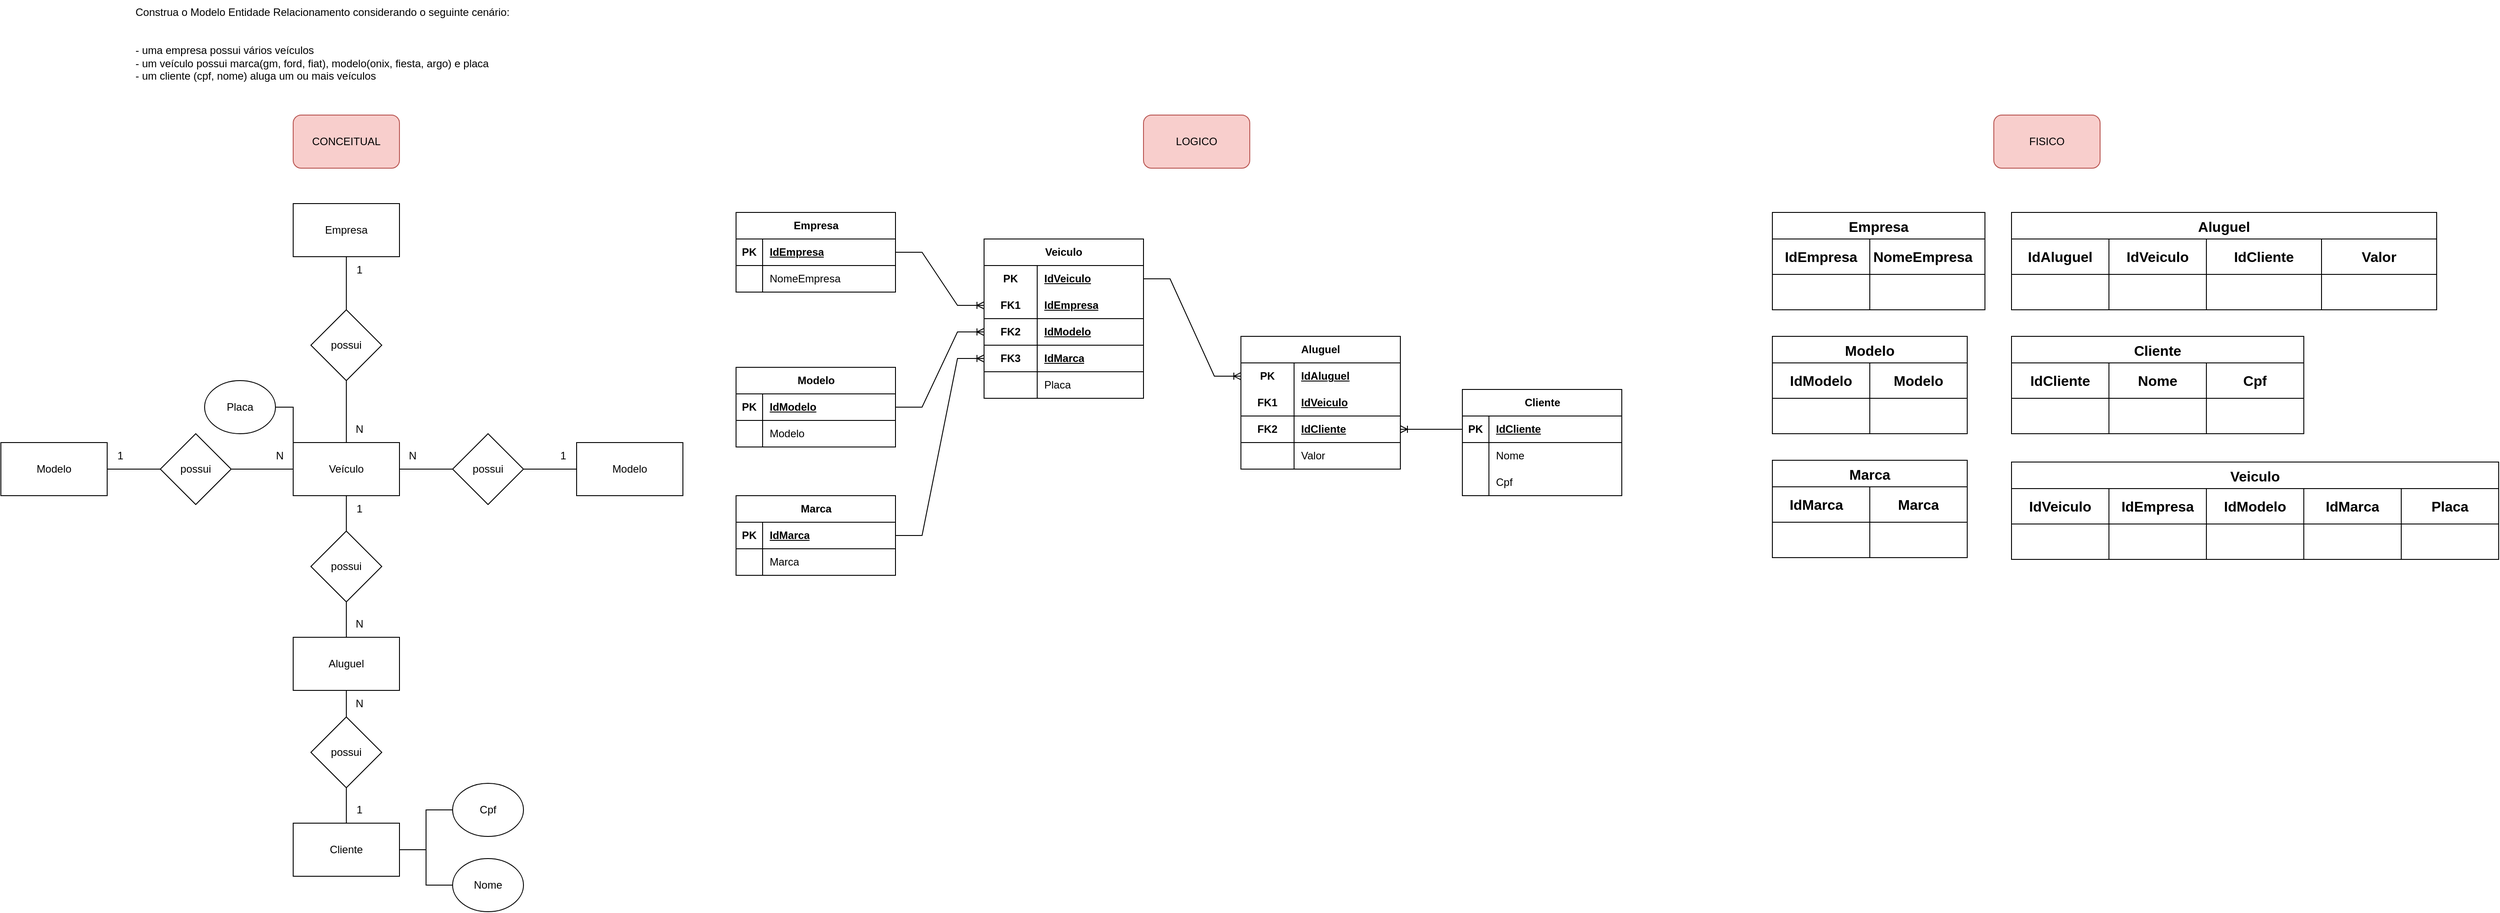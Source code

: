 <mxfile version="21.6.5" type="device">
  <diagram id="YwEFYmRrJtaUXXVNZDWJ" name="Página-1">
    <mxGraphModel dx="1235" dy="2946" grid="1" gridSize="10" guides="1" tooltips="1" connect="1" arrows="1" fold="1" page="1" pageScale="1" pageWidth="827" pageHeight="1169" math="0" shadow="0">
      <root>
        <mxCell id="0" />
        <mxCell id="1" parent="0" />
        <mxCell id="H7TqJ4Lv6YYYcR_X0_IR-1" value="Construa o Modelo Entidade Relacionamento considerando o seguinte cenário:&#xa;&#xa;&#xa;- uma empresa possui vários veículos&#xa;- um veículo possui marca(gm, ford, fiat), modelo(onix, fiesta, argo) e placa&#xa;- um cliente (cpf, nome) aluga um ou mais veículos" style="text;whiteSpace=wrap;" parent="1" vertex="1">
          <mxGeometry x="170" y="-2330" width="460" height="110" as="geometry" />
        </mxCell>
        <mxCell id="H7TqJ4Lv6YYYcR_X0_IR-19" value="" style="edgeStyle=orthogonalEdgeStyle;rounded=0;orthogonalLoop=1;jettySize=auto;html=1;endArrow=none;endFill=0;" parent="1" source="H7TqJ4Lv6YYYcR_X0_IR-2" target="H7TqJ4Lv6YYYcR_X0_IR-4" edge="1">
          <mxGeometry relative="1" as="geometry" />
        </mxCell>
        <mxCell id="H7TqJ4Lv6YYYcR_X0_IR-2" value="Empresa" style="rounded=0;whiteSpace=wrap;html=1;" parent="1" vertex="1">
          <mxGeometry x="350" y="-2100" width="120" height="60" as="geometry" />
        </mxCell>
        <mxCell id="H7TqJ4Lv6YYYcR_X0_IR-14" style="edgeStyle=orthogonalEdgeStyle;rounded=0;orthogonalLoop=1;jettySize=auto;html=1;entryX=1;entryY=0.5;entryDx=0;entryDy=0;exitX=0;exitY=0;exitDx=0;exitDy=0;endArrow=none;endFill=0;" parent="1" source="H7TqJ4Lv6YYYcR_X0_IR-3" target="H7TqJ4Lv6YYYcR_X0_IR-11" edge="1">
          <mxGeometry relative="1" as="geometry" />
        </mxCell>
        <mxCell id="FgQWt0CBLSnY9z16wBJM-8" value="" style="edgeStyle=orthogonalEdgeStyle;rounded=0;orthogonalLoop=1;jettySize=auto;html=1;endArrow=none;endFill=0;" parent="1" source="H7TqJ4Lv6YYYcR_X0_IR-3" target="FgQWt0CBLSnY9z16wBJM-6" edge="1">
          <mxGeometry relative="1" as="geometry" />
        </mxCell>
        <mxCell id="B337qX5yVNSTC_wjLzL2-120" value="" style="edgeStyle=orthogonalEdgeStyle;rounded=0;orthogonalLoop=1;jettySize=auto;html=1;endArrow=none;endFill=0;" parent="1" source="H7TqJ4Lv6YYYcR_X0_IR-3" target="B337qX5yVNSTC_wjLzL2-118" edge="1">
          <mxGeometry relative="1" as="geometry" />
        </mxCell>
        <mxCell id="B337qX5yVNSTC_wjLzL2-125" value="" style="edgeStyle=orthogonalEdgeStyle;rounded=0;orthogonalLoop=1;jettySize=auto;html=1;endArrow=none;endFill=0;" parent="1" source="H7TqJ4Lv6YYYcR_X0_IR-3" target="B337qX5yVNSTC_wjLzL2-124" edge="1">
          <mxGeometry relative="1" as="geometry" />
        </mxCell>
        <mxCell id="H7TqJ4Lv6YYYcR_X0_IR-3" value="Veículo" style="rounded=0;whiteSpace=wrap;html=1;" parent="1" vertex="1">
          <mxGeometry x="350" y="-1830" width="120" height="60" as="geometry" />
        </mxCell>
        <mxCell id="H7TqJ4Lv6YYYcR_X0_IR-25" style="edgeStyle=orthogonalEdgeStyle;rounded=0;orthogonalLoop=1;jettySize=auto;html=1;entryX=0.5;entryY=0;entryDx=0;entryDy=0;endArrow=none;endFill=0;exitX=0.5;exitY=1;exitDx=0;exitDy=0;" parent="1" source="H7TqJ4Lv6YYYcR_X0_IR-4" target="H7TqJ4Lv6YYYcR_X0_IR-3" edge="1">
          <mxGeometry relative="1" as="geometry" />
        </mxCell>
        <mxCell id="H7TqJ4Lv6YYYcR_X0_IR-4" value="possui" style="rhombus;whiteSpace=wrap;html=1;" parent="1" vertex="1">
          <mxGeometry x="370" y="-1980" width="80" height="80" as="geometry" />
        </mxCell>
        <mxCell id="H7TqJ4Lv6YYYcR_X0_IR-20" value="" style="edgeStyle=orthogonalEdgeStyle;rounded=0;orthogonalLoop=1;jettySize=auto;html=1;endArrow=none;endFill=0;entryX=0;entryY=0.5;entryDx=0;entryDy=0;" parent="1" source="H7TqJ4Lv6YYYcR_X0_IR-6" target="H7TqJ4Lv6YYYcR_X0_IR-8" edge="1">
          <mxGeometry relative="1" as="geometry" />
        </mxCell>
        <mxCell id="H7TqJ4Lv6YYYcR_X0_IR-21" style="edgeStyle=orthogonalEdgeStyle;rounded=0;orthogonalLoop=1;jettySize=auto;html=1;entryX=0;entryY=0.5;entryDx=0;entryDy=0;endArrow=none;endFill=0;" parent="1" source="H7TqJ4Lv6YYYcR_X0_IR-6" target="H7TqJ4Lv6YYYcR_X0_IR-7" edge="1">
          <mxGeometry relative="1" as="geometry" />
        </mxCell>
        <mxCell id="H7TqJ4Lv6YYYcR_X0_IR-6" value="Cliente" style="rounded=0;whiteSpace=wrap;html=1;" parent="1" vertex="1">
          <mxGeometry x="350" y="-1400" width="120" height="60" as="geometry" />
        </mxCell>
        <mxCell id="H7TqJ4Lv6YYYcR_X0_IR-7" value="Cpf" style="ellipse;whiteSpace=wrap;html=1;" parent="1" vertex="1">
          <mxGeometry x="530" y="-1445" width="80" height="60" as="geometry" />
        </mxCell>
        <mxCell id="H7TqJ4Lv6YYYcR_X0_IR-8" value="Nome" style="ellipse;whiteSpace=wrap;html=1;" parent="1" vertex="1">
          <mxGeometry x="530" y="-1360" width="80" height="60" as="geometry" />
        </mxCell>
        <mxCell id="H7TqJ4Lv6YYYcR_X0_IR-11" value="Placa" style="ellipse;whiteSpace=wrap;html=1;" parent="1" vertex="1">
          <mxGeometry x="250" y="-1900" width="80" height="60" as="geometry" />
        </mxCell>
        <mxCell id="H7TqJ4Lv6YYYcR_X0_IR-22" value="1" style="text;html=1;strokeColor=none;fillColor=none;align=center;verticalAlign=middle;whiteSpace=wrap;rounded=0;" parent="1" vertex="1">
          <mxGeometry x="410" y="-2040" width="30" height="30" as="geometry" />
        </mxCell>
        <mxCell id="H7TqJ4Lv6YYYcR_X0_IR-27" value="N" style="text;html=1;strokeColor=none;fillColor=none;align=center;verticalAlign=middle;whiteSpace=wrap;rounded=0;" parent="1" vertex="1">
          <mxGeometry x="410" y="-1860" width="30" height="30" as="geometry" />
        </mxCell>
        <mxCell id="5naOOEa1aTkb6s3b9n_I-1" value="CONCEITUAL" style="rounded=1;whiteSpace=wrap;html=1;fillColor=#f8cecc;strokeColor=#b85450;" parent="1" vertex="1">
          <mxGeometry x="350" y="-2200" width="120" height="60" as="geometry" />
        </mxCell>
        <mxCell id="5naOOEa1aTkb6s3b9n_I-2" value="FISICO" style="rounded=1;whiteSpace=wrap;html=1;fillColor=#f8cecc;strokeColor=#b85450;" parent="1" vertex="1">
          <mxGeometry x="2270" y="-2200" width="120" height="60" as="geometry" />
        </mxCell>
        <mxCell id="5naOOEa1aTkb6s3b9n_I-3" value="LOGICO" style="rounded=1;whiteSpace=wrap;html=1;fillColor=#f8cecc;strokeColor=#b85450;" parent="1" vertex="1">
          <mxGeometry x="1310" y="-2200" width="120" height="60" as="geometry" />
        </mxCell>
        <mxCell id="FgQWt0CBLSnY9z16wBJM-10" value="" style="edgeStyle=orthogonalEdgeStyle;rounded=0;orthogonalLoop=1;jettySize=auto;html=1;endArrow=none;endFill=0;" parent="1" source="FgQWt0CBLSnY9z16wBJM-5" target="FgQWt0CBLSnY9z16wBJM-7" edge="1">
          <mxGeometry relative="1" as="geometry" />
        </mxCell>
        <mxCell id="FgQWt0CBLSnY9z16wBJM-5" value="Aluguel" style="rounded=0;whiteSpace=wrap;html=1;" parent="1" vertex="1">
          <mxGeometry x="350" y="-1610" width="120" height="60" as="geometry" />
        </mxCell>
        <mxCell id="FgQWt0CBLSnY9z16wBJM-9" value="" style="edgeStyle=orthogonalEdgeStyle;rounded=0;orthogonalLoop=1;jettySize=auto;html=1;endArrow=none;endFill=0;" parent="1" source="FgQWt0CBLSnY9z16wBJM-6" target="FgQWt0CBLSnY9z16wBJM-5" edge="1">
          <mxGeometry relative="1" as="geometry" />
        </mxCell>
        <mxCell id="FgQWt0CBLSnY9z16wBJM-6" value="possui" style="rhombus;whiteSpace=wrap;html=1;" parent="1" vertex="1">
          <mxGeometry x="370" y="-1730" width="80" height="80" as="geometry" />
        </mxCell>
        <mxCell id="FgQWt0CBLSnY9z16wBJM-11" value="" style="edgeStyle=orthogonalEdgeStyle;rounded=0;orthogonalLoop=1;jettySize=auto;html=1;endArrow=none;endFill=0;" parent="1" source="FgQWt0CBLSnY9z16wBJM-7" target="H7TqJ4Lv6YYYcR_X0_IR-6" edge="1">
          <mxGeometry relative="1" as="geometry" />
        </mxCell>
        <mxCell id="FgQWt0CBLSnY9z16wBJM-7" value="possui" style="rhombus;whiteSpace=wrap;html=1;" parent="1" vertex="1">
          <mxGeometry x="370" y="-1520" width="80" height="80" as="geometry" />
        </mxCell>
        <mxCell id="B337qX5yVNSTC_wjLzL2-2" value="N" style="text;html=1;strokeColor=none;fillColor=none;align=center;verticalAlign=middle;whiteSpace=wrap;rounded=0;" parent="1" vertex="1">
          <mxGeometry x="410" y="-1640" width="30" height="30" as="geometry" />
        </mxCell>
        <mxCell id="B337qX5yVNSTC_wjLzL2-3" value="1" style="text;html=1;strokeColor=none;fillColor=none;align=center;verticalAlign=middle;whiteSpace=wrap;rounded=0;" parent="1" vertex="1">
          <mxGeometry x="410" y="-1770" width="30" height="30" as="geometry" />
        </mxCell>
        <mxCell id="B337qX5yVNSTC_wjLzL2-4" value="N" style="text;html=1;strokeColor=none;fillColor=none;align=center;verticalAlign=middle;whiteSpace=wrap;rounded=0;" parent="1" vertex="1">
          <mxGeometry x="410" y="-1550" width="30" height="30" as="geometry" />
        </mxCell>
        <mxCell id="B337qX5yVNSTC_wjLzL2-5" value="1" style="text;html=1;strokeColor=none;fillColor=none;align=center;verticalAlign=middle;whiteSpace=wrap;rounded=0;" parent="1" vertex="1">
          <mxGeometry x="410" y="-1430" width="30" height="30" as="geometry" />
        </mxCell>
        <mxCell id="B337qX5yVNSTC_wjLzL2-6" value="Empresa" style="shape=table;startSize=30;container=1;collapsible=1;childLayout=tableLayout;fixedRows=1;rowLines=0;fontStyle=1;align=center;resizeLast=1;html=1;" parent="1" vertex="1">
          <mxGeometry x="850" y="-2090" width="180" height="90" as="geometry" />
        </mxCell>
        <mxCell id="B337qX5yVNSTC_wjLzL2-7" value="" style="shape=tableRow;horizontal=0;startSize=0;swimlaneHead=0;swimlaneBody=0;fillColor=none;collapsible=0;dropTarget=0;points=[[0,0.5],[1,0.5]];portConstraint=eastwest;top=0;left=0;right=0;bottom=1;" parent="B337qX5yVNSTC_wjLzL2-6" vertex="1">
          <mxGeometry y="30" width="180" height="30" as="geometry" />
        </mxCell>
        <mxCell id="B337qX5yVNSTC_wjLzL2-8" value="PK" style="shape=partialRectangle;connectable=0;fillColor=none;top=0;left=0;bottom=0;right=0;fontStyle=1;overflow=hidden;whiteSpace=wrap;html=1;" parent="B337qX5yVNSTC_wjLzL2-7" vertex="1">
          <mxGeometry width="30" height="30" as="geometry">
            <mxRectangle width="30" height="30" as="alternateBounds" />
          </mxGeometry>
        </mxCell>
        <mxCell id="B337qX5yVNSTC_wjLzL2-9" value="IdEmpresa" style="shape=partialRectangle;connectable=0;fillColor=none;top=0;left=0;bottom=0;right=0;align=left;spacingLeft=6;fontStyle=5;overflow=hidden;whiteSpace=wrap;html=1;" parent="B337qX5yVNSTC_wjLzL2-7" vertex="1">
          <mxGeometry x="30" width="150" height="30" as="geometry">
            <mxRectangle width="150" height="30" as="alternateBounds" />
          </mxGeometry>
        </mxCell>
        <mxCell id="B337qX5yVNSTC_wjLzL2-10" value="" style="shape=tableRow;horizontal=0;startSize=0;swimlaneHead=0;swimlaneBody=0;fillColor=none;collapsible=0;dropTarget=0;points=[[0,0.5],[1,0.5]];portConstraint=eastwest;top=0;left=0;right=0;bottom=0;" parent="B337qX5yVNSTC_wjLzL2-6" vertex="1">
          <mxGeometry y="60" width="180" height="30" as="geometry" />
        </mxCell>
        <mxCell id="B337qX5yVNSTC_wjLzL2-11" value="" style="shape=partialRectangle;connectable=0;fillColor=none;top=0;left=0;bottom=0;right=0;editable=1;overflow=hidden;whiteSpace=wrap;html=1;" parent="B337qX5yVNSTC_wjLzL2-10" vertex="1">
          <mxGeometry width="30" height="30" as="geometry">
            <mxRectangle width="30" height="30" as="alternateBounds" />
          </mxGeometry>
        </mxCell>
        <mxCell id="B337qX5yVNSTC_wjLzL2-12" value="NomeEmpresa" style="shape=partialRectangle;connectable=0;fillColor=none;top=0;left=0;bottom=0;right=0;align=left;spacingLeft=6;overflow=hidden;whiteSpace=wrap;html=1;" parent="B337qX5yVNSTC_wjLzL2-10" vertex="1">
          <mxGeometry x="30" width="150" height="30" as="geometry">
            <mxRectangle width="150" height="30" as="alternateBounds" />
          </mxGeometry>
        </mxCell>
        <mxCell id="B337qX5yVNSTC_wjLzL2-19" value="Veiculo" style="shape=table;startSize=30;container=1;collapsible=1;childLayout=tableLayout;fixedRows=1;rowLines=0;fontStyle=1;align=center;resizeLast=1;html=1;whiteSpace=wrap;" parent="1" vertex="1">
          <mxGeometry x="1130" y="-2060" width="180" height="180" as="geometry" />
        </mxCell>
        <mxCell id="B337qX5yVNSTC_wjLzL2-20" value="" style="shape=tableRow;horizontal=0;startSize=0;swimlaneHead=0;swimlaneBody=0;fillColor=none;collapsible=0;dropTarget=0;points=[[0,0.5],[1,0.5]];portConstraint=eastwest;top=0;left=0;right=0;bottom=0;html=1;" parent="B337qX5yVNSTC_wjLzL2-19" vertex="1">
          <mxGeometry y="30" width="180" height="30" as="geometry" />
        </mxCell>
        <mxCell id="B337qX5yVNSTC_wjLzL2-21" value="PK" style="shape=partialRectangle;connectable=0;fillColor=none;top=0;left=0;bottom=0;right=0;fontStyle=1;overflow=hidden;html=1;whiteSpace=wrap;" parent="B337qX5yVNSTC_wjLzL2-20" vertex="1">
          <mxGeometry width="60" height="30" as="geometry">
            <mxRectangle width="60" height="30" as="alternateBounds" />
          </mxGeometry>
        </mxCell>
        <mxCell id="B337qX5yVNSTC_wjLzL2-22" value="IdVeiculo" style="shape=partialRectangle;connectable=0;fillColor=none;top=0;left=0;bottom=0;right=0;align=left;spacingLeft=6;fontStyle=5;overflow=hidden;html=1;whiteSpace=wrap;" parent="B337qX5yVNSTC_wjLzL2-20" vertex="1">
          <mxGeometry x="60" width="120" height="30" as="geometry">
            <mxRectangle width="120" height="30" as="alternateBounds" />
          </mxGeometry>
        </mxCell>
        <mxCell id="B337qX5yVNSTC_wjLzL2-23" value="" style="shape=tableRow;horizontal=0;startSize=0;swimlaneHead=0;swimlaneBody=0;fillColor=none;collapsible=0;dropTarget=0;points=[[0,0.5],[1,0.5]];portConstraint=eastwest;top=0;left=0;right=0;bottom=1;html=1;swimlaneLine=1;strokeColor=default;" parent="B337qX5yVNSTC_wjLzL2-19" vertex="1">
          <mxGeometry y="60" width="180" height="30" as="geometry" />
        </mxCell>
        <mxCell id="B337qX5yVNSTC_wjLzL2-24" value="FK1" style="shape=partialRectangle;connectable=0;fillColor=none;top=0;left=0;bottom=0;right=0;fontStyle=1;overflow=hidden;html=1;whiteSpace=wrap;" parent="B337qX5yVNSTC_wjLzL2-23" vertex="1">
          <mxGeometry width="60" height="30" as="geometry">
            <mxRectangle width="60" height="30" as="alternateBounds" />
          </mxGeometry>
        </mxCell>
        <mxCell id="B337qX5yVNSTC_wjLzL2-25" value="IdEmpresa" style="shape=partialRectangle;connectable=0;fillColor=none;top=0;left=0;bottom=0;right=0;align=left;spacingLeft=6;fontStyle=5;overflow=hidden;html=1;whiteSpace=wrap;" parent="B337qX5yVNSTC_wjLzL2-23" vertex="1">
          <mxGeometry x="60" width="120" height="30" as="geometry">
            <mxRectangle width="120" height="30" as="alternateBounds" />
          </mxGeometry>
        </mxCell>
        <mxCell id="B337qX5yVNSTC_wjLzL2-139" style="shape=tableRow;horizontal=0;startSize=0;swimlaneHead=0;swimlaneBody=0;fillColor=none;collapsible=0;dropTarget=0;points=[[0,0.5],[1,0.5]];portConstraint=eastwest;top=0;left=0;right=0;bottom=1;html=1;" parent="B337qX5yVNSTC_wjLzL2-19" vertex="1">
          <mxGeometry y="90" width="180" height="30" as="geometry" />
        </mxCell>
        <mxCell id="B337qX5yVNSTC_wjLzL2-140" value="FK2" style="shape=partialRectangle;connectable=0;fillColor=none;top=0;left=0;bottom=0;right=0;fontStyle=1;overflow=hidden;html=1;whiteSpace=wrap;" parent="B337qX5yVNSTC_wjLzL2-139" vertex="1">
          <mxGeometry width="60" height="30" as="geometry">
            <mxRectangle width="60" height="30" as="alternateBounds" />
          </mxGeometry>
        </mxCell>
        <mxCell id="B337qX5yVNSTC_wjLzL2-141" value="IdModelo" style="shape=partialRectangle;connectable=0;fillColor=none;top=0;left=0;bottom=0;right=0;align=left;spacingLeft=6;fontStyle=5;overflow=hidden;html=1;whiteSpace=wrap;" parent="B337qX5yVNSTC_wjLzL2-139" vertex="1">
          <mxGeometry x="60" width="120" height="30" as="geometry">
            <mxRectangle width="120" height="30" as="alternateBounds" />
          </mxGeometry>
        </mxCell>
        <mxCell id="B337qX5yVNSTC_wjLzL2-136" style="shape=tableRow;horizontal=0;startSize=0;swimlaneHead=0;swimlaneBody=0;fillColor=none;collapsible=0;dropTarget=0;points=[[0,0.5],[1,0.5]];portConstraint=eastwest;top=0;left=0;right=0;bottom=1;html=1;" parent="B337qX5yVNSTC_wjLzL2-19" vertex="1">
          <mxGeometry y="120" width="180" height="30" as="geometry" />
        </mxCell>
        <mxCell id="B337qX5yVNSTC_wjLzL2-137" value="FK3" style="shape=partialRectangle;connectable=0;fillColor=none;top=0;left=0;bottom=0;right=0;fontStyle=1;overflow=hidden;html=1;whiteSpace=wrap;" parent="B337qX5yVNSTC_wjLzL2-136" vertex="1">
          <mxGeometry width="60" height="30" as="geometry">
            <mxRectangle width="60" height="30" as="alternateBounds" />
          </mxGeometry>
        </mxCell>
        <mxCell id="B337qX5yVNSTC_wjLzL2-138" value="IdMarca" style="shape=partialRectangle;connectable=0;fillColor=none;top=0;left=0;bottom=0;right=0;align=left;spacingLeft=6;fontStyle=5;overflow=hidden;html=1;whiteSpace=wrap;" parent="B337qX5yVNSTC_wjLzL2-136" vertex="1">
          <mxGeometry x="60" width="120" height="30" as="geometry">
            <mxRectangle width="120" height="30" as="alternateBounds" />
          </mxGeometry>
        </mxCell>
        <mxCell id="B337qX5yVNSTC_wjLzL2-26" value="" style="shape=tableRow;horizontal=0;startSize=0;swimlaneHead=0;swimlaneBody=0;fillColor=none;collapsible=0;dropTarget=0;points=[[0,0.5],[1,0.5]];portConstraint=eastwest;top=0;left=0;right=0;bottom=0;html=1;" parent="B337qX5yVNSTC_wjLzL2-19" vertex="1">
          <mxGeometry y="150" width="180" height="30" as="geometry" />
        </mxCell>
        <mxCell id="B337qX5yVNSTC_wjLzL2-27" value="" style="shape=partialRectangle;connectable=0;fillColor=none;top=0;left=0;bottom=0;right=0;editable=1;overflow=hidden;html=1;whiteSpace=wrap;" parent="B337qX5yVNSTC_wjLzL2-26" vertex="1">
          <mxGeometry width="60" height="30" as="geometry">
            <mxRectangle width="60" height="30" as="alternateBounds" />
          </mxGeometry>
        </mxCell>
        <mxCell id="B337qX5yVNSTC_wjLzL2-28" value="Placa" style="shape=partialRectangle;connectable=0;fillColor=none;top=0;left=0;bottom=0;right=0;align=left;spacingLeft=6;overflow=hidden;html=1;whiteSpace=wrap;" parent="B337qX5yVNSTC_wjLzL2-26" vertex="1">
          <mxGeometry x="60" width="120" height="30" as="geometry">
            <mxRectangle width="120" height="30" as="alternateBounds" />
          </mxGeometry>
        </mxCell>
        <mxCell id="B337qX5yVNSTC_wjLzL2-51" value="Aluguel" style="shape=table;startSize=30;container=1;collapsible=1;childLayout=tableLayout;fixedRows=1;rowLines=0;fontStyle=1;align=center;resizeLast=1;html=1;whiteSpace=wrap;" parent="1" vertex="1">
          <mxGeometry x="1420" y="-1950" width="180" height="150" as="geometry" />
        </mxCell>
        <mxCell id="B337qX5yVNSTC_wjLzL2-52" value="" style="shape=tableRow;horizontal=0;startSize=0;swimlaneHead=0;swimlaneBody=0;fillColor=none;collapsible=0;dropTarget=0;points=[[0,0.5],[1,0.5]];portConstraint=eastwest;top=0;left=0;right=0;bottom=0;html=1;" parent="B337qX5yVNSTC_wjLzL2-51" vertex="1">
          <mxGeometry y="30" width="180" height="30" as="geometry" />
        </mxCell>
        <mxCell id="B337qX5yVNSTC_wjLzL2-53" value="PK" style="shape=partialRectangle;connectable=0;fillColor=none;top=0;left=0;bottom=0;right=0;fontStyle=1;overflow=hidden;html=1;whiteSpace=wrap;" parent="B337qX5yVNSTC_wjLzL2-52" vertex="1">
          <mxGeometry width="60" height="30" as="geometry">
            <mxRectangle width="60" height="30" as="alternateBounds" />
          </mxGeometry>
        </mxCell>
        <mxCell id="B337qX5yVNSTC_wjLzL2-54" value="IdAluguel" style="shape=partialRectangle;connectable=0;fillColor=none;top=0;left=0;bottom=0;right=0;align=left;spacingLeft=6;fontStyle=5;overflow=hidden;html=1;whiteSpace=wrap;" parent="B337qX5yVNSTC_wjLzL2-52" vertex="1">
          <mxGeometry x="60" width="120" height="30" as="geometry">
            <mxRectangle width="120" height="30" as="alternateBounds" />
          </mxGeometry>
        </mxCell>
        <mxCell id="B337qX5yVNSTC_wjLzL2-55" value="" style="shape=tableRow;horizontal=0;startSize=0;swimlaneHead=0;swimlaneBody=0;fillColor=none;collapsible=0;dropTarget=0;points=[[0,0.5],[1,0.5]];portConstraint=eastwest;top=0;left=0;right=0;bottom=1;html=1;" parent="B337qX5yVNSTC_wjLzL2-51" vertex="1">
          <mxGeometry y="60" width="180" height="30" as="geometry" />
        </mxCell>
        <mxCell id="B337qX5yVNSTC_wjLzL2-56" value="FK1" style="shape=partialRectangle;connectable=0;fillColor=none;top=0;left=0;bottom=0;right=0;fontStyle=1;overflow=hidden;html=1;whiteSpace=wrap;" parent="B337qX5yVNSTC_wjLzL2-55" vertex="1">
          <mxGeometry width="60" height="30" as="geometry">
            <mxRectangle width="60" height="30" as="alternateBounds" />
          </mxGeometry>
        </mxCell>
        <mxCell id="B337qX5yVNSTC_wjLzL2-57" value="IdVeiculo" style="shape=partialRectangle;connectable=0;fillColor=none;top=0;left=0;bottom=0;right=0;align=left;spacingLeft=6;fontStyle=5;overflow=hidden;html=1;whiteSpace=wrap;" parent="B337qX5yVNSTC_wjLzL2-55" vertex="1">
          <mxGeometry x="60" width="120" height="30" as="geometry">
            <mxRectangle width="120" height="30" as="alternateBounds" />
          </mxGeometry>
        </mxCell>
        <mxCell id="zOERyTZ1KzzuKwXayeOs-4" style="shape=tableRow;horizontal=0;startSize=0;swimlaneHead=0;swimlaneBody=0;fillColor=none;collapsible=0;dropTarget=0;points=[[0,0.5],[1,0.5]];portConstraint=eastwest;top=0;left=0;right=0;bottom=1;html=1;" vertex="1" parent="B337qX5yVNSTC_wjLzL2-51">
          <mxGeometry y="90" width="180" height="30" as="geometry" />
        </mxCell>
        <mxCell id="zOERyTZ1KzzuKwXayeOs-5" value="FK2" style="shape=partialRectangle;connectable=0;fillColor=none;top=0;left=0;bottom=0;right=0;fontStyle=1;overflow=hidden;html=1;whiteSpace=wrap;" vertex="1" parent="zOERyTZ1KzzuKwXayeOs-4">
          <mxGeometry width="60" height="30" as="geometry">
            <mxRectangle width="60" height="30" as="alternateBounds" />
          </mxGeometry>
        </mxCell>
        <mxCell id="zOERyTZ1KzzuKwXayeOs-6" value="IdCliente" style="shape=partialRectangle;connectable=0;fillColor=none;top=0;left=0;bottom=0;right=0;align=left;spacingLeft=6;fontStyle=5;overflow=hidden;html=1;whiteSpace=wrap;" vertex="1" parent="zOERyTZ1KzzuKwXayeOs-4">
          <mxGeometry x="60" width="120" height="30" as="geometry">
            <mxRectangle width="120" height="30" as="alternateBounds" />
          </mxGeometry>
        </mxCell>
        <mxCell id="B337qX5yVNSTC_wjLzL2-58" value="" style="shape=tableRow;horizontal=0;startSize=0;swimlaneHead=0;swimlaneBody=0;fillColor=none;collapsible=0;dropTarget=0;points=[[0,0.5],[1,0.5]];portConstraint=eastwest;top=0;left=0;right=0;bottom=0;html=1;" parent="B337qX5yVNSTC_wjLzL2-51" vertex="1">
          <mxGeometry y="120" width="180" height="30" as="geometry" />
        </mxCell>
        <mxCell id="B337qX5yVNSTC_wjLzL2-59" value="" style="shape=partialRectangle;connectable=0;fillColor=none;top=0;left=0;bottom=0;right=0;editable=1;overflow=hidden;html=1;whiteSpace=wrap;" parent="B337qX5yVNSTC_wjLzL2-58" vertex="1">
          <mxGeometry width="60" height="30" as="geometry">
            <mxRectangle width="60" height="30" as="alternateBounds" />
          </mxGeometry>
        </mxCell>
        <mxCell id="B337qX5yVNSTC_wjLzL2-60" value="Valor" style="shape=partialRectangle;connectable=0;fillColor=none;top=0;left=0;bottom=0;right=0;align=left;spacingLeft=6;overflow=hidden;html=1;whiteSpace=wrap;" parent="B337qX5yVNSTC_wjLzL2-58" vertex="1">
          <mxGeometry x="60" width="120" height="30" as="geometry">
            <mxRectangle width="120" height="30" as="alternateBounds" />
          </mxGeometry>
        </mxCell>
        <mxCell id="B337qX5yVNSTC_wjLzL2-64" value="Cliente" style="shape=table;startSize=30;container=1;collapsible=1;childLayout=tableLayout;fixedRows=1;rowLines=0;fontStyle=1;align=center;resizeLast=1;html=1;" parent="1" vertex="1">
          <mxGeometry x="1670" y="-1890" width="180" height="120" as="geometry" />
        </mxCell>
        <mxCell id="B337qX5yVNSTC_wjLzL2-65" value="" style="shape=tableRow;horizontal=0;startSize=0;swimlaneHead=0;swimlaneBody=0;fillColor=none;collapsible=0;dropTarget=0;points=[[0,0.5],[1,0.5]];portConstraint=eastwest;top=0;left=0;right=0;bottom=1;" parent="B337qX5yVNSTC_wjLzL2-64" vertex="1">
          <mxGeometry y="30" width="180" height="30" as="geometry" />
        </mxCell>
        <mxCell id="B337qX5yVNSTC_wjLzL2-66" value="PK" style="shape=partialRectangle;connectable=0;fillColor=none;top=0;left=0;bottom=0;right=0;fontStyle=1;overflow=hidden;whiteSpace=wrap;html=1;" parent="B337qX5yVNSTC_wjLzL2-65" vertex="1">
          <mxGeometry width="30" height="30" as="geometry">
            <mxRectangle width="30" height="30" as="alternateBounds" />
          </mxGeometry>
        </mxCell>
        <mxCell id="B337qX5yVNSTC_wjLzL2-67" value="IdCliente" style="shape=partialRectangle;connectable=0;fillColor=none;top=0;left=0;bottom=0;right=0;align=left;spacingLeft=6;fontStyle=5;overflow=hidden;whiteSpace=wrap;html=1;" parent="B337qX5yVNSTC_wjLzL2-65" vertex="1">
          <mxGeometry x="30" width="150" height="30" as="geometry">
            <mxRectangle width="150" height="30" as="alternateBounds" />
          </mxGeometry>
        </mxCell>
        <mxCell id="B337qX5yVNSTC_wjLzL2-68" value="" style="shape=tableRow;horizontal=0;startSize=0;swimlaneHead=0;swimlaneBody=0;fillColor=none;collapsible=0;dropTarget=0;points=[[0,0.5],[1,0.5]];portConstraint=eastwest;top=0;left=0;right=0;bottom=0;" parent="B337qX5yVNSTC_wjLzL2-64" vertex="1">
          <mxGeometry y="60" width="180" height="30" as="geometry" />
        </mxCell>
        <mxCell id="B337qX5yVNSTC_wjLzL2-69" value="" style="shape=partialRectangle;connectable=0;fillColor=none;top=0;left=0;bottom=0;right=0;editable=1;overflow=hidden;whiteSpace=wrap;html=1;" parent="B337qX5yVNSTC_wjLzL2-68" vertex="1">
          <mxGeometry width="30" height="30" as="geometry">
            <mxRectangle width="30" height="30" as="alternateBounds" />
          </mxGeometry>
        </mxCell>
        <mxCell id="B337qX5yVNSTC_wjLzL2-70" value="Nome" style="shape=partialRectangle;connectable=0;fillColor=none;top=0;left=0;bottom=0;right=0;align=left;spacingLeft=6;overflow=hidden;whiteSpace=wrap;html=1;" parent="B337qX5yVNSTC_wjLzL2-68" vertex="1">
          <mxGeometry x="30" width="150" height="30" as="geometry">
            <mxRectangle width="150" height="30" as="alternateBounds" />
          </mxGeometry>
        </mxCell>
        <mxCell id="B337qX5yVNSTC_wjLzL2-71" value="" style="shape=tableRow;horizontal=0;startSize=0;swimlaneHead=0;swimlaneBody=0;fillColor=none;collapsible=0;dropTarget=0;points=[[0,0.5],[1,0.5]];portConstraint=eastwest;top=0;left=0;right=0;bottom=0;" parent="B337qX5yVNSTC_wjLzL2-64" vertex="1">
          <mxGeometry y="90" width="180" height="30" as="geometry" />
        </mxCell>
        <mxCell id="B337qX5yVNSTC_wjLzL2-72" value="" style="shape=partialRectangle;connectable=0;fillColor=none;top=0;left=0;bottom=0;right=0;editable=1;overflow=hidden;whiteSpace=wrap;html=1;" parent="B337qX5yVNSTC_wjLzL2-71" vertex="1">
          <mxGeometry width="30" height="30" as="geometry">
            <mxRectangle width="30" height="30" as="alternateBounds" />
          </mxGeometry>
        </mxCell>
        <mxCell id="B337qX5yVNSTC_wjLzL2-73" value="Cpf" style="shape=partialRectangle;connectable=0;fillColor=none;top=0;left=0;bottom=0;right=0;align=left;spacingLeft=6;overflow=hidden;whiteSpace=wrap;html=1;" parent="B337qX5yVNSTC_wjLzL2-71" vertex="1">
          <mxGeometry x="30" width="150" height="30" as="geometry">
            <mxRectangle width="150" height="30" as="alternateBounds" />
          </mxGeometry>
        </mxCell>
        <mxCell id="B337qX5yVNSTC_wjLzL2-77" value="" style="edgeStyle=entityRelationEdgeStyle;fontSize=12;html=1;endArrow=ERoneToMany;rounded=0;exitX=1;exitY=0.5;exitDx=0;exitDy=0;entryX=0;entryY=0.5;entryDx=0;entryDy=0;" parent="1" source="B337qX5yVNSTC_wjLzL2-7" target="B337qX5yVNSTC_wjLzL2-23" edge="1">
          <mxGeometry width="100" height="100" relative="1" as="geometry">
            <mxPoint x="1060" y="-1940" as="sourcePoint" />
            <mxPoint x="1160" y="-2040" as="targetPoint" />
          </mxGeometry>
        </mxCell>
        <mxCell id="B337qX5yVNSTC_wjLzL2-80" value="Empresa" style="shape=table;startSize=30;container=1;collapsible=0;childLayout=tableLayout;strokeColor=default;fontSize=16;fontStyle=1" parent="1" vertex="1">
          <mxGeometry x="2020" y="-2090" width="240" height="110" as="geometry" />
        </mxCell>
        <mxCell id="B337qX5yVNSTC_wjLzL2-93" style="shape=tableRow;horizontal=0;startSize=0;swimlaneHead=0;swimlaneBody=0;strokeColor=inherit;top=0;left=0;bottom=0;right=0;collapsible=0;dropTarget=0;fillColor=none;points=[[0,0.5],[1,0.5]];portConstraint=eastwest;fontSize=16;" parent="B337qX5yVNSTC_wjLzL2-80" vertex="1">
          <mxGeometry y="30" width="240" height="40" as="geometry" />
        </mxCell>
        <mxCell id="B337qX5yVNSTC_wjLzL2-94" style="shape=partialRectangle;html=1;whiteSpace=wrap;connectable=0;strokeColor=inherit;overflow=hidden;fillColor=none;top=0;left=0;bottom=0;right=0;pointerEvents=1;fontSize=16;" parent="B337qX5yVNSTC_wjLzL2-93" vertex="1">
          <mxGeometry width="110" height="40" as="geometry">
            <mxRectangle width="110" height="40" as="alternateBounds" />
          </mxGeometry>
        </mxCell>
        <mxCell id="B337qX5yVNSTC_wjLzL2-95" style="shape=partialRectangle;html=1;whiteSpace=wrap;connectable=0;strokeColor=inherit;overflow=hidden;fillColor=none;top=0;left=0;bottom=0;right=0;pointerEvents=1;fontSize=16;" parent="B337qX5yVNSTC_wjLzL2-93" vertex="1">
          <mxGeometry x="110" width="130" height="40" as="geometry">
            <mxRectangle width="130" height="40" as="alternateBounds" />
          </mxGeometry>
        </mxCell>
        <mxCell id="B337qX5yVNSTC_wjLzL2-81" value="" style="shape=tableRow;horizontal=0;startSize=0;swimlaneHead=0;swimlaneBody=0;strokeColor=inherit;top=0;left=0;bottom=0;right=0;collapsible=0;dropTarget=0;fillColor=none;points=[[0,0.5],[1,0.5]];portConstraint=eastwest;fontSize=16;" parent="B337qX5yVNSTC_wjLzL2-80" vertex="1">
          <mxGeometry y="70" width="240" height="40" as="geometry" />
        </mxCell>
        <mxCell id="B337qX5yVNSTC_wjLzL2-82" value="" style="shape=partialRectangle;html=1;whiteSpace=wrap;connectable=0;strokeColor=inherit;overflow=hidden;fillColor=none;top=0;left=0;bottom=0;right=0;pointerEvents=1;fontSize=16;" parent="B337qX5yVNSTC_wjLzL2-81" vertex="1">
          <mxGeometry width="110" height="40" as="geometry">
            <mxRectangle width="110" height="40" as="alternateBounds" />
          </mxGeometry>
        </mxCell>
        <mxCell id="B337qX5yVNSTC_wjLzL2-83" value="" style="shape=partialRectangle;html=1;whiteSpace=wrap;connectable=0;strokeColor=inherit;overflow=hidden;fillColor=none;top=0;left=0;bottom=0;right=0;pointerEvents=1;fontSize=16;" parent="B337qX5yVNSTC_wjLzL2-81" vertex="1">
          <mxGeometry x="110" width="130" height="40" as="geometry">
            <mxRectangle width="130" height="40" as="alternateBounds" />
          </mxGeometry>
        </mxCell>
        <mxCell id="B337qX5yVNSTC_wjLzL2-96" value="&lt;b&gt;IdEmpresa&lt;/b&gt;" style="shape=partialRectangle;html=1;whiteSpace=wrap;connectable=0;strokeColor=inherit;overflow=hidden;fillColor=none;top=0;left=0;bottom=0;right=0;pointerEvents=1;fontSize=16;" parent="1" vertex="1">
          <mxGeometry x="2020" y="-2060" width="110" height="40" as="geometry">
            <mxRectangle width="110" height="40" as="alternateBounds" />
          </mxGeometry>
        </mxCell>
        <mxCell id="B337qX5yVNSTC_wjLzL2-104" value="&lt;b&gt;NomeEmpresa&lt;/b&gt;" style="shape=partialRectangle;html=1;whiteSpace=wrap;connectable=0;strokeColor=inherit;overflow=hidden;fillColor=none;top=0;left=0;bottom=0;right=0;pointerEvents=1;fontSize=16;" parent="1" vertex="1">
          <mxGeometry x="2130" y="-2060" width="120" height="40" as="geometry">
            <mxRectangle width="110" height="40" as="alternateBounds" />
          </mxGeometry>
        </mxCell>
        <mxCell id="B337qX5yVNSTC_wjLzL2-121" value="" style="edgeStyle=orthogonalEdgeStyle;rounded=0;orthogonalLoop=1;jettySize=auto;html=1;endArrow=none;endFill=0;" parent="1" source="B337qX5yVNSTC_wjLzL2-118" target="B337qX5yVNSTC_wjLzL2-119" edge="1">
          <mxGeometry relative="1" as="geometry" />
        </mxCell>
        <mxCell id="B337qX5yVNSTC_wjLzL2-118" value="possui" style="rhombus;whiteSpace=wrap;html=1;" parent="1" vertex="1">
          <mxGeometry x="530" y="-1840" width="80" height="80" as="geometry" />
        </mxCell>
        <mxCell id="B337qX5yVNSTC_wjLzL2-119" value="Modelo" style="rounded=0;whiteSpace=wrap;html=1;" parent="1" vertex="1">
          <mxGeometry x="670" y="-1830" width="120" height="60" as="geometry" />
        </mxCell>
        <mxCell id="B337qX5yVNSTC_wjLzL2-122" value="1" style="text;html=1;strokeColor=none;fillColor=none;align=center;verticalAlign=middle;whiteSpace=wrap;rounded=0;" parent="1" vertex="1">
          <mxGeometry x="640" y="-1830" width="30" height="30" as="geometry" />
        </mxCell>
        <mxCell id="B337qX5yVNSTC_wjLzL2-123" value="N" style="text;html=1;strokeColor=none;fillColor=none;align=center;verticalAlign=middle;whiteSpace=wrap;rounded=0;" parent="1" vertex="1">
          <mxGeometry x="470" y="-1830" width="30" height="30" as="geometry" />
        </mxCell>
        <mxCell id="B337qX5yVNSTC_wjLzL2-127" value="" style="edgeStyle=orthogonalEdgeStyle;rounded=0;orthogonalLoop=1;jettySize=auto;html=1;endArrow=none;endFill=0;" parent="1" source="B337qX5yVNSTC_wjLzL2-124" target="B337qX5yVNSTC_wjLzL2-126" edge="1">
          <mxGeometry relative="1" as="geometry" />
        </mxCell>
        <mxCell id="B337qX5yVNSTC_wjLzL2-124" value="possui" style="rhombus;whiteSpace=wrap;html=1;" parent="1" vertex="1">
          <mxGeometry x="200" y="-1840" width="80" height="80" as="geometry" />
        </mxCell>
        <mxCell id="B337qX5yVNSTC_wjLzL2-126" value="Modelo" style="rounded=0;whiteSpace=wrap;html=1;" parent="1" vertex="1">
          <mxGeometry x="20" y="-1830" width="120" height="60" as="geometry" />
        </mxCell>
        <mxCell id="B337qX5yVNSTC_wjLzL2-128" value="1" style="text;html=1;strokeColor=none;fillColor=none;align=center;verticalAlign=middle;whiteSpace=wrap;rounded=0;" parent="1" vertex="1">
          <mxGeometry x="140" y="-1830" width="30" height="30" as="geometry" />
        </mxCell>
        <mxCell id="B337qX5yVNSTC_wjLzL2-129" value="N" style="text;html=1;strokeColor=none;fillColor=none;align=center;verticalAlign=middle;whiteSpace=wrap;rounded=0;" parent="1" vertex="1">
          <mxGeometry x="320" y="-1830" width="30" height="30" as="geometry" />
        </mxCell>
        <mxCell id="B337qX5yVNSTC_wjLzL2-142" value="Modelo" style="shape=table;startSize=30;container=1;collapsible=1;childLayout=tableLayout;fixedRows=1;rowLines=0;fontStyle=1;align=center;resizeLast=1;html=1;" parent="1" vertex="1">
          <mxGeometry x="850" y="-1915" width="180" height="90" as="geometry" />
        </mxCell>
        <mxCell id="B337qX5yVNSTC_wjLzL2-143" value="" style="shape=tableRow;horizontal=0;startSize=0;swimlaneHead=0;swimlaneBody=0;fillColor=none;collapsible=0;dropTarget=0;points=[[0,0.5],[1,0.5]];portConstraint=eastwest;top=0;left=0;right=0;bottom=1;" parent="B337qX5yVNSTC_wjLzL2-142" vertex="1">
          <mxGeometry y="30" width="180" height="30" as="geometry" />
        </mxCell>
        <mxCell id="B337qX5yVNSTC_wjLzL2-144" value="PK" style="shape=partialRectangle;connectable=0;fillColor=none;top=0;left=0;bottom=0;right=0;fontStyle=1;overflow=hidden;whiteSpace=wrap;html=1;" parent="B337qX5yVNSTC_wjLzL2-143" vertex="1">
          <mxGeometry width="30" height="30" as="geometry">
            <mxRectangle width="30" height="30" as="alternateBounds" />
          </mxGeometry>
        </mxCell>
        <mxCell id="B337qX5yVNSTC_wjLzL2-145" value="IdModelo" style="shape=partialRectangle;connectable=0;fillColor=none;top=0;left=0;bottom=0;right=0;align=left;spacingLeft=6;fontStyle=5;overflow=hidden;whiteSpace=wrap;html=1;" parent="B337qX5yVNSTC_wjLzL2-143" vertex="1">
          <mxGeometry x="30" width="150" height="30" as="geometry">
            <mxRectangle width="150" height="30" as="alternateBounds" />
          </mxGeometry>
        </mxCell>
        <mxCell id="B337qX5yVNSTC_wjLzL2-146" value="" style="shape=tableRow;horizontal=0;startSize=0;swimlaneHead=0;swimlaneBody=0;fillColor=none;collapsible=0;dropTarget=0;points=[[0,0.5],[1,0.5]];portConstraint=eastwest;top=0;left=0;right=0;bottom=0;" parent="B337qX5yVNSTC_wjLzL2-142" vertex="1">
          <mxGeometry y="60" width="180" height="30" as="geometry" />
        </mxCell>
        <mxCell id="B337qX5yVNSTC_wjLzL2-147" value="" style="shape=partialRectangle;connectable=0;fillColor=none;top=0;left=0;bottom=0;right=0;editable=1;overflow=hidden;whiteSpace=wrap;html=1;" parent="B337qX5yVNSTC_wjLzL2-146" vertex="1">
          <mxGeometry width="30" height="30" as="geometry">
            <mxRectangle width="30" height="30" as="alternateBounds" />
          </mxGeometry>
        </mxCell>
        <mxCell id="B337qX5yVNSTC_wjLzL2-148" value="Modelo" style="shape=partialRectangle;connectable=0;fillColor=none;top=0;left=0;bottom=0;right=0;align=left;spacingLeft=6;overflow=hidden;whiteSpace=wrap;html=1;" parent="B337qX5yVNSTC_wjLzL2-146" vertex="1">
          <mxGeometry x="30" width="150" height="30" as="geometry">
            <mxRectangle width="150" height="30" as="alternateBounds" />
          </mxGeometry>
        </mxCell>
        <mxCell id="B337qX5yVNSTC_wjLzL2-155" value="" style="edgeStyle=entityRelationEdgeStyle;fontSize=12;html=1;endArrow=ERoneToMany;rounded=0;exitX=1;exitY=0.5;exitDx=0;exitDy=0;entryX=0;entryY=0.5;entryDx=0;entryDy=0;" parent="1" source="B337qX5yVNSTC_wjLzL2-143" target="B337qX5yVNSTC_wjLzL2-139" edge="1">
          <mxGeometry width="100" height="100" relative="1" as="geometry">
            <mxPoint x="1080" y="-1785" as="sourcePoint" />
            <mxPoint x="1180" y="-1725" as="targetPoint" />
            <Array as="points">
              <mxPoint x="1120" y="-1700" />
            </Array>
          </mxGeometry>
        </mxCell>
        <mxCell id="B337qX5yVNSTC_wjLzL2-156" value="Marca" style="shape=table;startSize=30;container=1;collapsible=1;childLayout=tableLayout;fixedRows=1;rowLines=0;fontStyle=1;align=center;resizeLast=1;html=1;" parent="1" vertex="1">
          <mxGeometry x="850" y="-1770" width="180" height="90" as="geometry" />
        </mxCell>
        <mxCell id="B337qX5yVNSTC_wjLzL2-157" value="" style="shape=tableRow;horizontal=0;startSize=0;swimlaneHead=0;swimlaneBody=0;fillColor=none;collapsible=0;dropTarget=0;points=[[0,0.5],[1,0.5]];portConstraint=eastwest;top=0;left=0;right=0;bottom=1;" parent="B337qX5yVNSTC_wjLzL2-156" vertex="1">
          <mxGeometry y="30" width="180" height="30" as="geometry" />
        </mxCell>
        <mxCell id="B337qX5yVNSTC_wjLzL2-158" value="PK" style="shape=partialRectangle;connectable=0;fillColor=none;top=0;left=0;bottom=0;right=0;fontStyle=1;overflow=hidden;whiteSpace=wrap;html=1;" parent="B337qX5yVNSTC_wjLzL2-157" vertex="1">
          <mxGeometry width="30" height="30" as="geometry">
            <mxRectangle width="30" height="30" as="alternateBounds" />
          </mxGeometry>
        </mxCell>
        <mxCell id="B337qX5yVNSTC_wjLzL2-159" value="IdMarca" style="shape=partialRectangle;connectable=0;fillColor=none;top=0;left=0;bottom=0;right=0;align=left;spacingLeft=6;fontStyle=5;overflow=hidden;whiteSpace=wrap;html=1;" parent="B337qX5yVNSTC_wjLzL2-157" vertex="1">
          <mxGeometry x="30" width="150" height="30" as="geometry">
            <mxRectangle width="150" height="30" as="alternateBounds" />
          </mxGeometry>
        </mxCell>
        <mxCell id="B337qX5yVNSTC_wjLzL2-160" value="" style="shape=tableRow;horizontal=0;startSize=0;swimlaneHead=0;swimlaneBody=0;fillColor=none;collapsible=0;dropTarget=0;points=[[0,0.5],[1,0.5]];portConstraint=eastwest;top=0;left=0;right=0;bottom=0;" parent="B337qX5yVNSTC_wjLzL2-156" vertex="1">
          <mxGeometry y="60" width="180" height="30" as="geometry" />
        </mxCell>
        <mxCell id="B337qX5yVNSTC_wjLzL2-161" value="" style="shape=partialRectangle;connectable=0;fillColor=none;top=0;left=0;bottom=0;right=0;editable=1;overflow=hidden;whiteSpace=wrap;html=1;" parent="B337qX5yVNSTC_wjLzL2-160" vertex="1">
          <mxGeometry width="30" height="30" as="geometry">
            <mxRectangle width="30" height="30" as="alternateBounds" />
          </mxGeometry>
        </mxCell>
        <mxCell id="B337qX5yVNSTC_wjLzL2-162" value="Marca" style="shape=partialRectangle;connectable=0;fillColor=none;top=0;left=0;bottom=0;right=0;align=left;spacingLeft=6;overflow=hidden;whiteSpace=wrap;html=1;" parent="B337qX5yVNSTC_wjLzL2-160" vertex="1">
          <mxGeometry x="30" width="150" height="30" as="geometry">
            <mxRectangle width="150" height="30" as="alternateBounds" />
          </mxGeometry>
        </mxCell>
        <mxCell id="B337qX5yVNSTC_wjLzL2-163" value="" style="edgeStyle=entityRelationEdgeStyle;fontSize=12;html=1;endArrow=ERoneToMany;rounded=0;exitX=1;exitY=0.5;exitDx=0;exitDy=0;entryX=0;entryY=0.5;entryDx=0;entryDy=0;" parent="1" source="B337qX5yVNSTC_wjLzL2-157" target="B337qX5yVNSTC_wjLzL2-136" edge="1">
          <mxGeometry width="100" height="100" relative="1" as="geometry">
            <mxPoint x="1060" y="-1670" as="sourcePoint" />
            <mxPoint x="1150" y="-1800" as="targetPoint" />
            <Array as="points">
              <mxPoint x="1140" y="-1545" />
            </Array>
          </mxGeometry>
        </mxCell>
        <mxCell id="B337qX5yVNSTC_wjLzL2-164" value="Marca" style="shape=table;startSize=30;container=1;collapsible=0;childLayout=tableLayout;strokeColor=default;fontSize=16;fontStyle=1" parent="1" vertex="1">
          <mxGeometry x="2020" y="-1810" width="220" height="110" as="geometry" />
        </mxCell>
        <mxCell id="B337qX5yVNSTC_wjLzL2-165" style="shape=tableRow;horizontal=0;startSize=0;swimlaneHead=0;swimlaneBody=0;strokeColor=inherit;top=0;left=0;bottom=0;right=0;collapsible=0;dropTarget=0;fillColor=none;points=[[0,0.5],[1,0.5]];portConstraint=eastwest;fontSize=16;" parent="B337qX5yVNSTC_wjLzL2-164" vertex="1">
          <mxGeometry y="30" width="220" height="40" as="geometry" />
        </mxCell>
        <mxCell id="B337qX5yVNSTC_wjLzL2-166" value="&lt;b&gt;IdMarca&lt;span style=&quot;white-space: pre;&quot;&gt;&#x9;&lt;/span&gt;&lt;/b&gt;" style="shape=partialRectangle;html=1;whiteSpace=wrap;connectable=0;strokeColor=inherit;overflow=hidden;fillColor=none;top=0;left=0;bottom=0;right=0;pointerEvents=1;fontSize=16;" parent="B337qX5yVNSTC_wjLzL2-165" vertex="1">
          <mxGeometry width="110" height="40" as="geometry">
            <mxRectangle width="110" height="40" as="alternateBounds" />
          </mxGeometry>
        </mxCell>
        <mxCell id="B337qX5yVNSTC_wjLzL2-167" value="&lt;b&gt;Marca&lt;/b&gt;" style="shape=partialRectangle;html=1;whiteSpace=wrap;connectable=0;strokeColor=inherit;overflow=hidden;fillColor=none;top=0;left=0;bottom=0;right=0;pointerEvents=1;fontSize=16;" parent="B337qX5yVNSTC_wjLzL2-165" vertex="1">
          <mxGeometry x="110" width="110" height="40" as="geometry">
            <mxRectangle width="110" height="40" as="alternateBounds" />
          </mxGeometry>
        </mxCell>
        <mxCell id="B337qX5yVNSTC_wjLzL2-168" value="" style="shape=tableRow;horizontal=0;startSize=0;swimlaneHead=0;swimlaneBody=0;strokeColor=inherit;top=0;left=0;bottom=0;right=0;collapsible=0;dropTarget=0;fillColor=none;points=[[0,0.5],[1,0.5]];portConstraint=eastwest;fontSize=16;" parent="B337qX5yVNSTC_wjLzL2-164" vertex="1">
          <mxGeometry y="70" width="220" height="40" as="geometry" />
        </mxCell>
        <mxCell id="B337qX5yVNSTC_wjLzL2-169" value="" style="shape=partialRectangle;html=1;whiteSpace=wrap;connectable=0;strokeColor=inherit;overflow=hidden;fillColor=none;top=0;left=0;bottom=0;right=0;pointerEvents=1;fontSize=16;" parent="B337qX5yVNSTC_wjLzL2-168" vertex="1">
          <mxGeometry width="110" height="40" as="geometry">
            <mxRectangle width="110" height="40" as="alternateBounds" />
          </mxGeometry>
        </mxCell>
        <mxCell id="B337qX5yVNSTC_wjLzL2-170" value="" style="shape=partialRectangle;html=1;whiteSpace=wrap;connectable=0;strokeColor=inherit;overflow=hidden;fillColor=none;top=0;left=0;bottom=0;right=0;pointerEvents=1;fontSize=16;" parent="B337qX5yVNSTC_wjLzL2-168" vertex="1">
          <mxGeometry x="110" width="110" height="40" as="geometry">
            <mxRectangle width="110" height="40" as="alternateBounds" />
          </mxGeometry>
        </mxCell>
        <mxCell id="B337qX5yVNSTC_wjLzL2-171" value="Modelo" style="shape=table;startSize=30;container=1;collapsible=0;childLayout=tableLayout;strokeColor=default;fontSize=16;fontStyle=1" parent="1" vertex="1">
          <mxGeometry x="2020" y="-1950" width="220" height="110" as="geometry" />
        </mxCell>
        <mxCell id="B337qX5yVNSTC_wjLzL2-172" style="shape=tableRow;horizontal=0;startSize=0;swimlaneHead=0;swimlaneBody=0;strokeColor=inherit;top=0;left=0;bottom=0;right=0;collapsible=0;dropTarget=0;fillColor=none;points=[[0,0.5],[1,0.5]];portConstraint=eastwest;fontSize=16;" parent="B337qX5yVNSTC_wjLzL2-171" vertex="1">
          <mxGeometry y="30" width="220" height="40" as="geometry" />
        </mxCell>
        <mxCell id="B337qX5yVNSTC_wjLzL2-173" value="&lt;b&gt;IdModelo&lt;/b&gt;" style="shape=partialRectangle;html=1;whiteSpace=wrap;connectable=0;strokeColor=inherit;overflow=hidden;fillColor=none;top=0;left=0;bottom=0;right=0;pointerEvents=1;fontSize=16;" parent="B337qX5yVNSTC_wjLzL2-172" vertex="1">
          <mxGeometry width="110" height="40" as="geometry">
            <mxRectangle width="110" height="40" as="alternateBounds" />
          </mxGeometry>
        </mxCell>
        <mxCell id="B337qX5yVNSTC_wjLzL2-174" value="&lt;b&gt;Modelo&lt;/b&gt;" style="shape=partialRectangle;html=1;whiteSpace=wrap;connectable=0;strokeColor=inherit;overflow=hidden;fillColor=none;top=0;left=0;bottom=0;right=0;pointerEvents=1;fontSize=16;" parent="B337qX5yVNSTC_wjLzL2-172" vertex="1">
          <mxGeometry x="110" width="110" height="40" as="geometry">
            <mxRectangle width="110" height="40" as="alternateBounds" />
          </mxGeometry>
        </mxCell>
        <mxCell id="B337qX5yVNSTC_wjLzL2-175" value="" style="shape=tableRow;horizontal=0;startSize=0;swimlaneHead=0;swimlaneBody=0;strokeColor=inherit;top=0;left=0;bottom=0;right=0;collapsible=0;dropTarget=0;fillColor=none;points=[[0,0.5],[1,0.5]];portConstraint=eastwest;fontSize=16;" parent="B337qX5yVNSTC_wjLzL2-171" vertex="1">
          <mxGeometry y="70" width="220" height="40" as="geometry" />
        </mxCell>
        <mxCell id="B337qX5yVNSTC_wjLzL2-176" value="" style="shape=partialRectangle;html=1;whiteSpace=wrap;connectable=0;strokeColor=inherit;overflow=hidden;fillColor=none;top=0;left=0;bottom=0;right=0;pointerEvents=1;fontSize=16;" parent="B337qX5yVNSTC_wjLzL2-175" vertex="1">
          <mxGeometry width="110" height="40" as="geometry">
            <mxRectangle width="110" height="40" as="alternateBounds" />
          </mxGeometry>
        </mxCell>
        <mxCell id="B337qX5yVNSTC_wjLzL2-177" value="" style="shape=partialRectangle;html=1;whiteSpace=wrap;connectable=0;strokeColor=inherit;overflow=hidden;fillColor=none;top=0;left=0;bottom=0;right=0;pointerEvents=1;fontSize=16;" parent="B337qX5yVNSTC_wjLzL2-175" vertex="1">
          <mxGeometry x="110" width="110" height="40" as="geometry">
            <mxRectangle width="110" height="40" as="alternateBounds" />
          </mxGeometry>
        </mxCell>
        <mxCell id="B337qX5yVNSTC_wjLzL2-178" value="Aluguel" style="shape=table;startSize=30;container=1;collapsible=0;childLayout=tableLayout;strokeColor=default;fontSize=16;fontStyle=1" parent="1" vertex="1">
          <mxGeometry x="2290" y="-2090" width="480" height="110" as="geometry" />
        </mxCell>
        <mxCell id="B337qX5yVNSTC_wjLzL2-179" style="shape=tableRow;horizontal=0;startSize=0;swimlaneHead=0;swimlaneBody=0;strokeColor=inherit;top=0;left=0;bottom=0;right=0;collapsible=0;dropTarget=0;fillColor=none;points=[[0,0.5],[1,0.5]];portConstraint=eastwest;fontSize=16;" parent="B337qX5yVNSTC_wjLzL2-178" vertex="1">
          <mxGeometry y="30" width="480" height="40" as="geometry" />
        </mxCell>
        <mxCell id="B337qX5yVNSTC_wjLzL2-180" value="&lt;b&gt;IdAluguel&lt;/b&gt;" style="shape=partialRectangle;html=1;whiteSpace=wrap;connectable=0;strokeColor=inherit;overflow=hidden;fillColor=none;top=0;left=0;bottom=0;right=0;pointerEvents=1;fontSize=16;" parent="B337qX5yVNSTC_wjLzL2-179" vertex="1">
          <mxGeometry width="110" height="40" as="geometry">
            <mxRectangle width="110" height="40" as="alternateBounds" />
          </mxGeometry>
        </mxCell>
        <mxCell id="B337qX5yVNSTC_wjLzL2-181" value="&lt;b&gt;IdVeiculo&lt;/b&gt;" style="shape=partialRectangle;html=1;whiteSpace=wrap;connectable=0;strokeColor=inherit;overflow=hidden;fillColor=none;top=0;left=0;bottom=0;right=0;pointerEvents=1;fontSize=16;" parent="B337qX5yVNSTC_wjLzL2-179" vertex="1">
          <mxGeometry x="110" width="110" height="40" as="geometry">
            <mxRectangle width="110" height="40" as="alternateBounds" />
          </mxGeometry>
        </mxCell>
        <mxCell id="B337qX5yVNSTC_wjLzL2-199" value="&lt;b&gt;IdCliente&lt;/b&gt;" style="shape=partialRectangle;html=1;whiteSpace=wrap;connectable=0;strokeColor=inherit;overflow=hidden;fillColor=none;top=0;left=0;bottom=0;right=0;pointerEvents=1;fontSize=16;" parent="B337qX5yVNSTC_wjLzL2-179" vertex="1">
          <mxGeometry x="220" width="130" height="40" as="geometry">
            <mxRectangle width="130" height="40" as="alternateBounds" />
          </mxGeometry>
        </mxCell>
        <mxCell id="zOERyTZ1KzzuKwXayeOs-7" value="&lt;b&gt;Valor&lt;/b&gt;" style="shape=partialRectangle;html=1;whiteSpace=wrap;connectable=0;strokeColor=inherit;overflow=hidden;fillColor=none;top=0;left=0;bottom=0;right=0;pointerEvents=1;fontSize=16;" vertex="1" parent="B337qX5yVNSTC_wjLzL2-179">
          <mxGeometry x="350" width="130" height="40" as="geometry">
            <mxRectangle width="130" height="40" as="alternateBounds" />
          </mxGeometry>
        </mxCell>
        <mxCell id="B337qX5yVNSTC_wjLzL2-182" value="" style="shape=tableRow;horizontal=0;startSize=0;swimlaneHead=0;swimlaneBody=0;strokeColor=inherit;top=0;left=0;bottom=0;right=0;collapsible=0;dropTarget=0;fillColor=none;points=[[0,0.5],[1,0.5]];portConstraint=eastwest;fontSize=16;" parent="B337qX5yVNSTC_wjLzL2-178" vertex="1">
          <mxGeometry y="70" width="480" height="40" as="geometry" />
        </mxCell>
        <mxCell id="B337qX5yVNSTC_wjLzL2-183" value="" style="shape=partialRectangle;html=1;whiteSpace=wrap;connectable=0;strokeColor=inherit;overflow=hidden;fillColor=none;top=0;left=0;bottom=0;right=0;pointerEvents=1;fontSize=16;" parent="B337qX5yVNSTC_wjLzL2-182" vertex="1">
          <mxGeometry width="110" height="40" as="geometry">
            <mxRectangle width="110" height="40" as="alternateBounds" />
          </mxGeometry>
        </mxCell>
        <mxCell id="B337qX5yVNSTC_wjLzL2-184" value="" style="shape=partialRectangle;html=1;whiteSpace=wrap;connectable=0;strokeColor=inherit;overflow=hidden;fillColor=none;top=0;left=0;bottom=0;right=0;pointerEvents=1;fontSize=16;" parent="B337qX5yVNSTC_wjLzL2-182" vertex="1">
          <mxGeometry x="110" width="110" height="40" as="geometry">
            <mxRectangle width="110" height="40" as="alternateBounds" />
          </mxGeometry>
        </mxCell>
        <mxCell id="B337qX5yVNSTC_wjLzL2-200" style="shape=partialRectangle;html=1;whiteSpace=wrap;connectable=0;strokeColor=inherit;overflow=hidden;fillColor=none;top=0;left=0;bottom=0;right=0;pointerEvents=1;fontSize=16;" parent="B337qX5yVNSTC_wjLzL2-182" vertex="1">
          <mxGeometry x="220" width="130" height="40" as="geometry">
            <mxRectangle width="130" height="40" as="alternateBounds" />
          </mxGeometry>
        </mxCell>
        <mxCell id="zOERyTZ1KzzuKwXayeOs-8" style="shape=partialRectangle;html=1;whiteSpace=wrap;connectable=0;strokeColor=inherit;overflow=hidden;fillColor=none;top=0;left=0;bottom=0;right=0;pointerEvents=1;fontSize=16;" vertex="1" parent="B337qX5yVNSTC_wjLzL2-182">
          <mxGeometry x="350" width="130" height="40" as="geometry">
            <mxRectangle width="130" height="40" as="alternateBounds" />
          </mxGeometry>
        </mxCell>
        <mxCell id="B337qX5yVNSTC_wjLzL2-185" value="Cliente" style="shape=table;startSize=30;container=1;collapsible=0;childLayout=tableLayout;strokeColor=default;fontSize=16;fontStyle=1" parent="1" vertex="1">
          <mxGeometry x="2290" y="-1950" width="330" height="110" as="geometry" />
        </mxCell>
        <mxCell id="B337qX5yVNSTC_wjLzL2-186" style="shape=tableRow;horizontal=0;startSize=0;swimlaneHead=0;swimlaneBody=0;strokeColor=inherit;top=0;left=0;bottom=0;right=0;collapsible=0;dropTarget=0;fillColor=none;points=[[0,0.5],[1,0.5]];portConstraint=eastwest;fontSize=16;" parent="B337qX5yVNSTC_wjLzL2-185" vertex="1">
          <mxGeometry y="30" width="330" height="40" as="geometry" />
        </mxCell>
        <mxCell id="B337qX5yVNSTC_wjLzL2-187" value="&lt;b&gt;IdCliente&lt;/b&gt;" style="shape=partialRectangle;html=1;whiteSpace=wrap;connectable=0;strokeColor=inherit;overflow=hidden;fillColor=none;top=0;left=0;bottom=0;right=0;pointerEvents=1;fontSize=16;" parent="B337qX5yVNSTC_wjLzL2-186" vertex="1">
          <mxGeometry width="110" height="40" as="geometry">
            <mxRectangle width="110" height="40" as="alternateBounds" />
          </mxGeometry>
        </mxCell>
        <mxCell id="B337qX5yVNSTC_wjLzL2-188" value="&lt;b&gt;Nome&lt;/b&gt;" style="shape=partialRectangle;html=1;whiteSpace=wrap;connectable=0;strokeColor=inherit;overflow=hidden;fillColor=none;top=0;left=0;bottom=0;right=0;pointerEvents=1;fontSize=16;" parent="B337qX5yVNSTC_wjLzL2-186" vertex="1">
          <mxGeometry x="110" width="110" height="40" as="geometry">
            <mxRectangle width="110" height="40" as="alternateBounds" />
          </mxGeometry>
        </mxCell>
        <mxCell id="B337qX5yVNSTC_wjLzL2-201" value="&lt;b&gt;Cpf&lt;/b&gt;" style="shape=partialRectangle;html=1;whiteSpace=wrap;connectable=0;strokeColor=inherit;overflow=hidden;fillColor=none;top=0;left=0;bottom=0;right=0;pointerEvents=1;fontSize=16;" parent="B337qX5yVNSTC_wjLzL2-186" vertex="1">
          <mxGeometry x="220" width="110" height="40" as="geometry">
            <mxRectangle width="110" height="40" as="alternateBounds" />
          </mxGeometry>
        </mxCell>
        <mxCell id="B337qX5yVNSTC_wjLzL2-189" value="" style="shape=tableRow;horizontal=0;startSize=0;swimlaneHead=0;swimlaneBody=0;strokeColor=inherit;top=0;left=0;bottom=0;right=0;collapsible=0;dropTarget=0;fillColor=none;points=[[0,0.5],[1,0.5]];portConstraint=eastwest;fontSize=16;" parent="B337qX5yVNSTC_wjLzL2-185" vertex="1">
          <mxGeometry y="70" width="330" height="40" as="geometry" />
        </mxCell>
        <mxCell id="B337qX5yVNSTC_wjLzL2-190" value="" style="shape=partialRectangle;html=1;whiteSpace=wrap;connectable=0;strokeColor=inherit;overflow=hidden;fillColor=none;top=0;left=0;bottom=0;right=0;pointerEvents=1;fontSize=16;" parent="B337qX5yVNSTC_wjLzL2-189" vertex="1">
          <mxGeometry width="110" height="40" as="geometry">
            <mxRectangle width="110" height="40" as="alternateBounds" />
          </mxGeometry>
        </mxCell>
        <mxCell id="B337qX5yVNSTC_wjLzL2-191" value="" style="shape=partialRectangle;html=1;whiteSpace=wrap;connectable=0;strokeColor=inherit;overflow=hidden;fillColor=none;top=0;left=0;bottom=0;right=0;pointerEvents=1;fontSize=16;" parent="B337qX5yVNSTC_wjLzL2-189" vertex="1">
          <mxGeometry x="110" width="110" height="40" as="geometry">
            <mxRectangle width="110" height="40" as="alternateBounds" />
          </mxGeometry>
        </mxCell>
        <mxCell id="B337qX5yVNSTC_wjLzL2-202" style="shape=partialRectangle;html=1;whiteSpace=wrap;connectable=0;strokeColor=inherit;overflow=hidden;fillColor=none;top=0;left=0;bottom=0;right=0;pointerEvents=1;fontSize=16;" parent="B337qX5yVNSTC_wjLzL2-189" vertex="1">
          <mxGeometry x="220" width="110" height="40" as="geometry">
            <mxRectangle width="110" height="40" as="alternateBounds" />
          </mxGeometry>
        </mxCell>
        <mxCell id="B337qX5yVNSTC_wjLzL2-192" value="Veiculo" style="shape=table;startSize=30;container=1;collapsible=0;childLayout=tableLayout;strokeColor=default;fontSize=16;fontStyle=1" parent="1" vertex="1">
          <mxGeometry x="2290" y="-1808" width="550" height="110" as="geometry" />
        </mxCell>
        <mxCell id="B337qX5yVNSTC_wjLzL2-193" style="shape=tableRow;horizontal=0;startSize=0;swimlaneHead=0;swimlaneBody=0;strokeColor=inherit;top=0;left=0;bottom=0;right=0;collapsible=0;dropTarget=0;fillColor=none;points=[[0,0.5],[1,0.5]];portConstraint=eastwest;fontSize=16;" parent="B337qX5yVNSTC_wjLzL2-192" vertex="1">
          <mxGeometry y="30" width="550" height="40" as="geometry" />
        </mxCell>
        <mxCell id="B337qX5yVNSTC_wjLzL2-194" value="&lt;b&gt;IdVeiculo&lt;/b&gt;" style="shape=partialRectangle;html=1;whiteSpace=wrap;connectable=0;strokeColor=inherit;overflow=hidden;fillColor=none;top=0;left=0;bottom=0;right=0;pointerEvents=1;fontSize=16;" parent="B337qX5yVNSTC_wjLzL2-193" vertex="1">
          <mxGeometry width="110" height="40" as="geometry">
            <mxRectangle width="110" height="40" as="alternateBounds" />
          </mxGeometry>
        </mxCell>
        <mxCell id="B337qX5yVNSTC_wjLzL2-195" value="&lt;b&gt;IdEmpresa&lt;/b&gt;" style="shape=partialRectangle;html=1;whiteSpace=wrap;connectable=0;strokeColor=inherit;overflow=hidden;fillColor=none;top=0;left=0;bottom=0;right=0;pointerEvents=1;fontSize=16;" parent="B337qX5yVNSTC_wjLzL2-193" vertex="1">
          <mxGeometry x="110" width="110" height="40" as="geometry">
            <mxRectangle width="110" height="40" as="alternateBounds" />
          </mxGeometry>
        </mxCell>
        <mxCell id="B337qX5yVNSTC_wjLzL2-203" value="&lt;b&gt;IdModelo&lt;/b&gt;" style="shape=partialRectangle;html=1;whiteSpace=wrap;connectable=0;strokeColor=inherit;overflow=hidden;fillColor=none;top=0;left=0;bottom=0;right=0;pointerEvents=1;fontSize=16;" parent="B337qX5yVNSTC_wjLzL2-193" vertex="1">
          <mxGeometry x="220" width="110" height="40" as="geometry">
            <mxRectangle width="110" height="40" as="alternateBounds" />
          </mxGeometry>
        </mxCell>
        <mxCell id="B337qX5yVNSTC_wjLzL2-205" value="&lt;b&gt;IdMarca&lt;/b&gt;" style="shape=partialRectangle;html=1;whiteSpace=wrap;connectable=0;strokeColor=inherit;overflow=hidden;fillColor=none;top=0;left=0;bottom=0;right=0;pointerEvents=1;fontSize=16;" parent="B337qX5yVNSTC_wjLzL2-193" vertex="1">
          <mxGeometry x="330" width="110" height="40" as="geometry">
            <mxRectangle width="110" height="40" as="alternateBounds" />
          </mxGeometry>
        </mxCell>
        <mxCell id="B337qX5yVNSTC_wjLzL2-207" value="&lt;b&gt;Placa&lt;/b&gt;" style="shape=partialRectangle;html=1;whiteSpace=wrap;connectable=0;strokeColor=inherit;overflow=hidden;fillColor=none;top=0;left=0;bottom=0;right=0;pointerEvents=1;fontSize=16;" parent="B337qX5yVNSTC_wjLzL2-193" vertex="1">
          <mxGeometry x="440" width="110" height="40" as="geometry">
            <mxRectangle width="110" height="40" as="alternateBounds" />
          </mxGeometry>
        </mxCell>
        <mxCell id="B337qX5yVNSTC_wjLzL2-196" value="" style="shape=tableRow;horizontal=0;startSize=0;swimlaneHead=0;swimlaneBody=0;strokeColor=inherit;top=0;left=0;bottom=0;right=0;collapsible=0;dropTarget=0;fillColor=none;points=[[0,0.5],[1,0.5]];portConstraint=eastwest;fontSize=16;" parent="B337qX5yVNSTC_wjLzL2-192" vertex="1">
          <mxGeometry y="70" width="550" height="40" as="geometry" />
        </mxCell>
        <mxCell id="B337qX5yVNSTC_wjLzL2-197" value="" style="shape=partialRectangle;html=1;whiteSpace=wrap;connectable=0;strokeColor=inherit;overflow=hidden;fillColor=none;top=0;left=0;bottom=0;right=0;pointerEvents=1;fontSize=16;" parent="B337qX5yVNSTC_wjLzL2-196" vertex="1">
          <mxGeometry width="110" height="40" as="geometry">
            <mxRectangle width="110" height="40" as="alternateBounds" />
          </mxGeometry>
        </mxCell>
        <mxCell id="B337qX5yVNSTC_wjLzL2-198" value="" style="shape=partialRectangle;html=1;whiteSpace=wrap;connectable=0;strokeColor=inherit;overflow=hidden;fillColor=none;top=0;left=0;bottom=0;right=0;pointerEvents=1;fontSize=16;" parent="B337qX5yVNSTC_wjLzL2-196" vertex="1">
          <mxGeometry x="110" width="110" height="40" as="geometry">
            <mxRectangle width="110" height="40" as="alternateBounds" />
          </mxGeometry>
        </mxCell>
        <mxCell id="B337qX5yVNSTC_wjLzL2-204" style="shape=partialRectangle;html=1;whiteSpace=wrap;connectable=0;strokeColor=inherit;overflow=hidden;fillColor=none;top=0;left=0;bottom=0;right=0;pointerEvents=1;fontSize=16;" parent="B337qX5yVNSTC_wjLzL2-196" vertex="1">
          <mxGeometry x="220" width="110" height="40" as="geometry">
            <mxRectangle width="110" height="40" as="alternateBounds" />
          </mxGeometry>
        </mxCell>
        <mxCell id="B337qX5yVNSTC_wjLzL2-206" style="shape=partialRectangle;html=1;whiteSpace=wrap;connectable=0;strokeColor=inherit;overflow=hidden;fillColor=none;top=0;left=0;bottom=0;right=0;pointerEvents=1;fontSize=16;" parent="B337qX5yVNSTC_wjLzL2-196" vertex="1">
          <mxGeometry x="330" width="110" height="40" as="geometry">
            <mxRectangle width="110" height="40" as="alternateBounds" />
          </mxGeometry>
        </mxCell>
        <mxCell id="B337qX5yVNSTC_wjLzL2-208" style="shape=partialRectangle;html=1;whiteSpace=wrap;connectable=0;strokeColor=inherit;overflow=hidden;fillColor=none;top=0;left=0;bottom=0;right=0;pointerEvents=1;fontSize=16;" parent="B337qX5yVNSTC_wjLzL2-196" vertex="1">
          <mxGeometry x="440" width="110" height="40" as="geometry">
            <mxRectangle width="110" height="40" as="alternateBounds" />
          </mxGeometry>
        </mxCell>
        <mxCell id="zOERyTZ1KzzuKwXayeOs-2" value="" style="edgeStyle=entityRelationEdgeStyle;fontSize=12;html=1;endArrow=ERoneToMany;rounded=0;exitX=1;exitY=0.5;exitDx=0;exitDy=0;entryX=0;entryY=0.5;entryDx=0;entryDy=0;" edge="1" parent="1" source="B337qX5yVNSTC_wjLzL2-20" target="B337qX5yVNSTC_wjLzL2-52">
          <mxGeometry width="100" height="100" relative="1" as="geometry">
            <mxPoint x="1100" y="-1740" as="sourcePoint" />
            <mxPoint x="1200" y="-1840" as="targetPoint" />
          </mxGeometry>
        </mxCell>
        <mxCell id="zOERyTZ1KzzuKwXayeOs-3" value="" style="edgeStyle=entityRelationEdgeStyle;fontSize=12;html=1;endArrow=ERoneToMany;rounded=0;exitX=0;exitY=0.5;exitDx=0;exitDy=0;entryX=1;entryY=0.5;entryDx=0;entryDy=0;" edge="1" parent="1" source="B337qX5yVNSTC_wjLzL2-65" target="zOERyTZ1KzzuKwXayeOs-4">
          <mxGeometry width="100" height="100" relative="1" as="geometry">
            <mxPoint x="1560" y="-1780" as="sourcePoint" />
            <mxPoint x="1670" y="-1670" as="targetPoint" />
          </mxGeometry>
        </mxCell>
      </root>
    </mxGraphModel>
  </diagram>
</mxfile>
